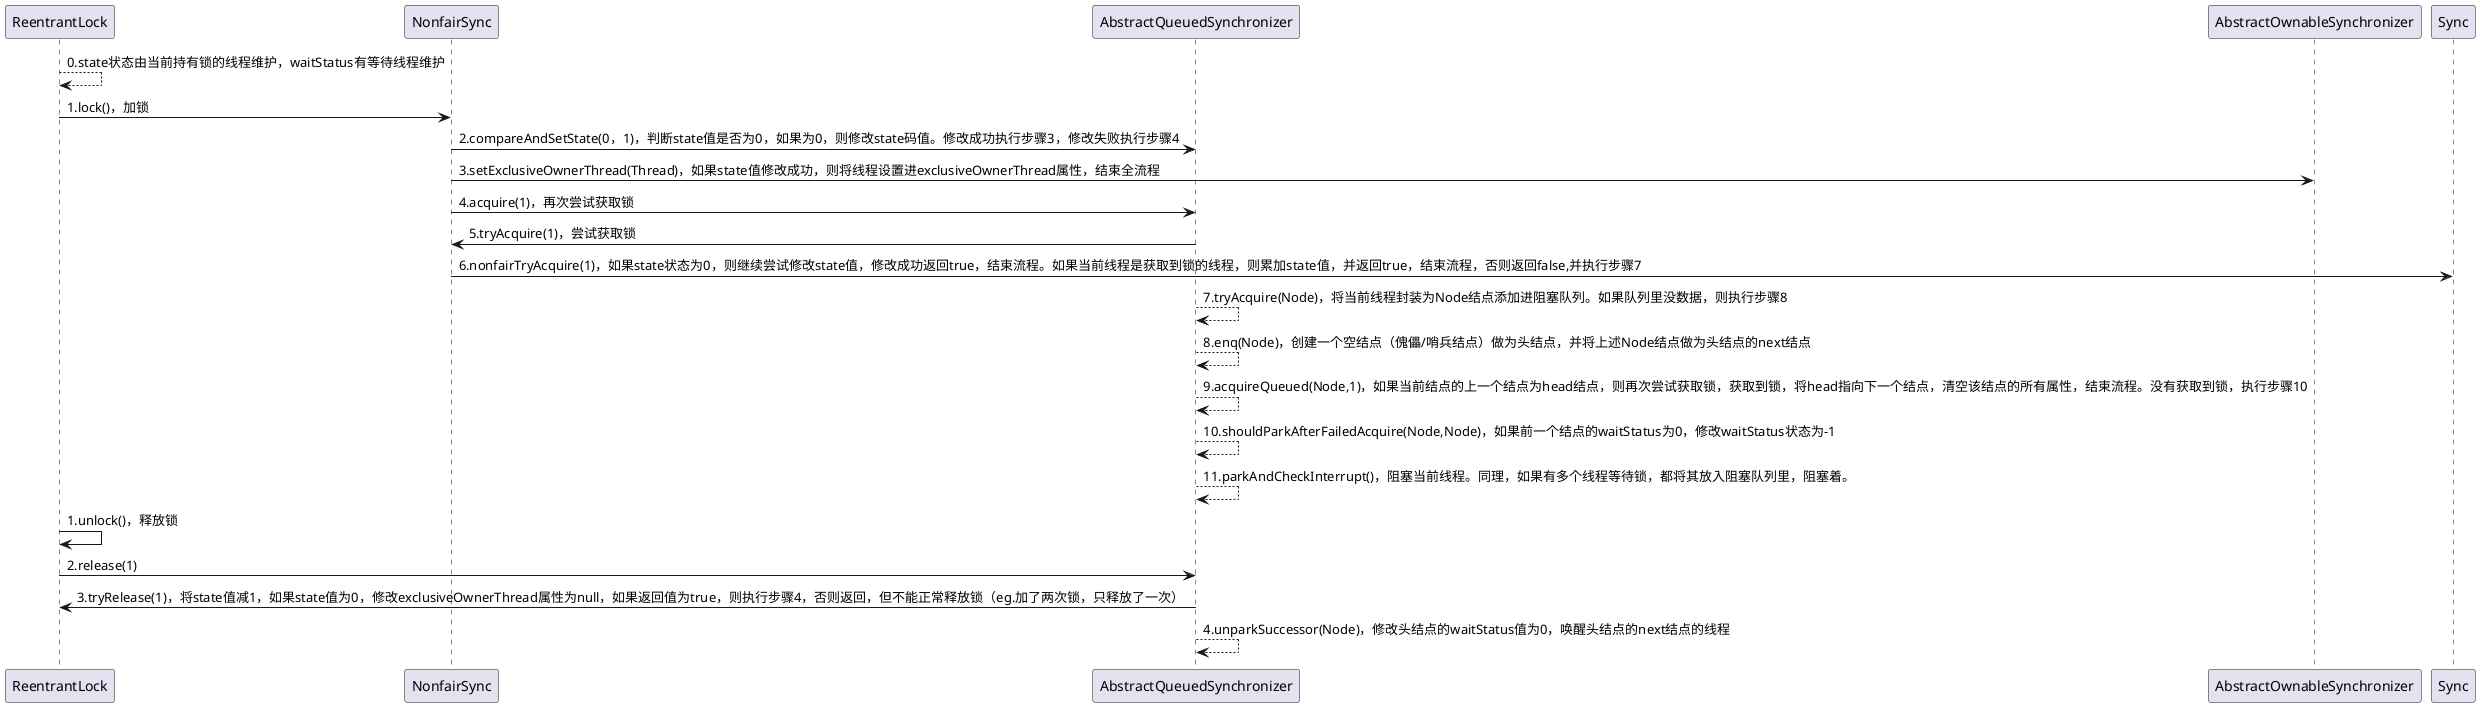 @startuml
ReentrantLock --> ReentrantLock: 0.state状态由当前持有锁的线程维护，waitStatus有等待线程维护
ReentrantLock -> NonfairSync: 1.lock()，加锁
NonfairSync -> AbstractQueuedSynchronizer: 2.compareAndSetState(0，1)，判断state值是否为0，如果为0，则修改state码值。修改成功执行步骤3，修改失败执行步骤4
NonfairSync -> AbstractOwnableSynchronizer: 3.setExclusiveOwnerThread(Thread)，如果state值修改成功，则将线程设置进exclusiveOwnerThread属性，结束全流程
NonfairSync -> AbstractQueuedSynchronizer: 4.acquire(1)，再次尝试获取锁
AbstractQueuedSynchronizer -> NonfairSync: 5.tryAcquire(1)，尝试获取锁
NonfairSync -> Sync: 6.nonfairTryAcquire(1)，如果state状态为0，则继续尝试修改state值，修改成功返回true，结束流程。如果当前线程是获取到锁的线程，则累加state值，并返回true，结束流程，否则返回false,并执行步骤7
AbstractQueuedSynchronizer --> AbstractQueuedSynchronizer: 7.tryAcquire(Node)，将当前线程封装为Node结点添加进阻塞队列。如果队列里没数据，则执行步骤8
AbstractQueuedSynchronizer --> AbstractQueuedSynchronizer: 8.enq(Node)，创建一个空结点（傀儡/哨兵结点）做为头结点，并将上述Node结点做为头结点的next结点
AbstractQueuedSynchronizer --> AbstractQueuedSynchronizer: 9.acquireQueued(Node,1)，如果当前结点的上一个结点为head结点，则再次尝试获取锁，获取到锁，将head指向下一个结点，清空该结点的所有属性，结束流程。没有获取到锁，执行步骤10
AbstractQueuedSynchronizer --> AbstractQueuedSynchronizer: 10.shouldParkAfterFailedAcquire(Node,Node)，如果前一个结点的waitStatus为0，修改waitStatus状态为-1
AbstractQueuedSynchronizer --> AbstractQueuedSynchronizer: 11.parkAndCheckInterrupt()，阻塞当前线程。同理，如果有多个线程等待锁，都将其放入阻塞队列里，阻塞着。

ReentrantLock -> ReentrantLock: 1.unlock()，释放锁
ReentrantLock -> AbstractQueuedSynchronizer: 2.release(1)
AbstractQueuedSynchronizer -> ReentrantLock: 3.tryRelease(1)，将state值减1，如果state值为0，修改exclusiveOwnerThread属性为null，如果返回值为true，则执行步骤4，否则返回，但不能正常释放锁（eg.加了两次锁，只释放了一次）
AbstractQueuedSynchronizer --> AbstractQueuedSynchronizer: 4.unparkSuccessor(Node)，修改头结点的waitStatus值为0，唤醒头结点的next结点的线程



@enduml